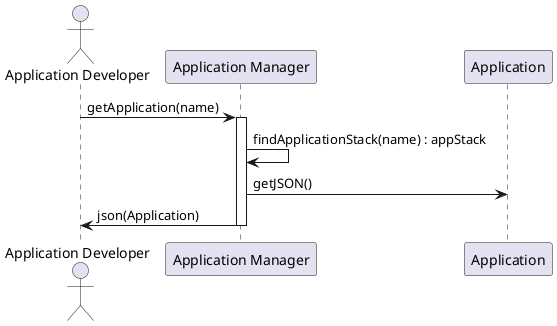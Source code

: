 @startuml
Actor "Application Developer"

"Application Developer" -> "Application Manager" : getApplication(name)
activate "Application Manager"
"Application Manager" -> "Application Manager" :findApplicationStack(name) : appStack
"Application Manager" -> "Application" : getJSON()
"Application Developer" <- "Application Manager" : json(Application)
deactivate "Application Manager"

@enduml
